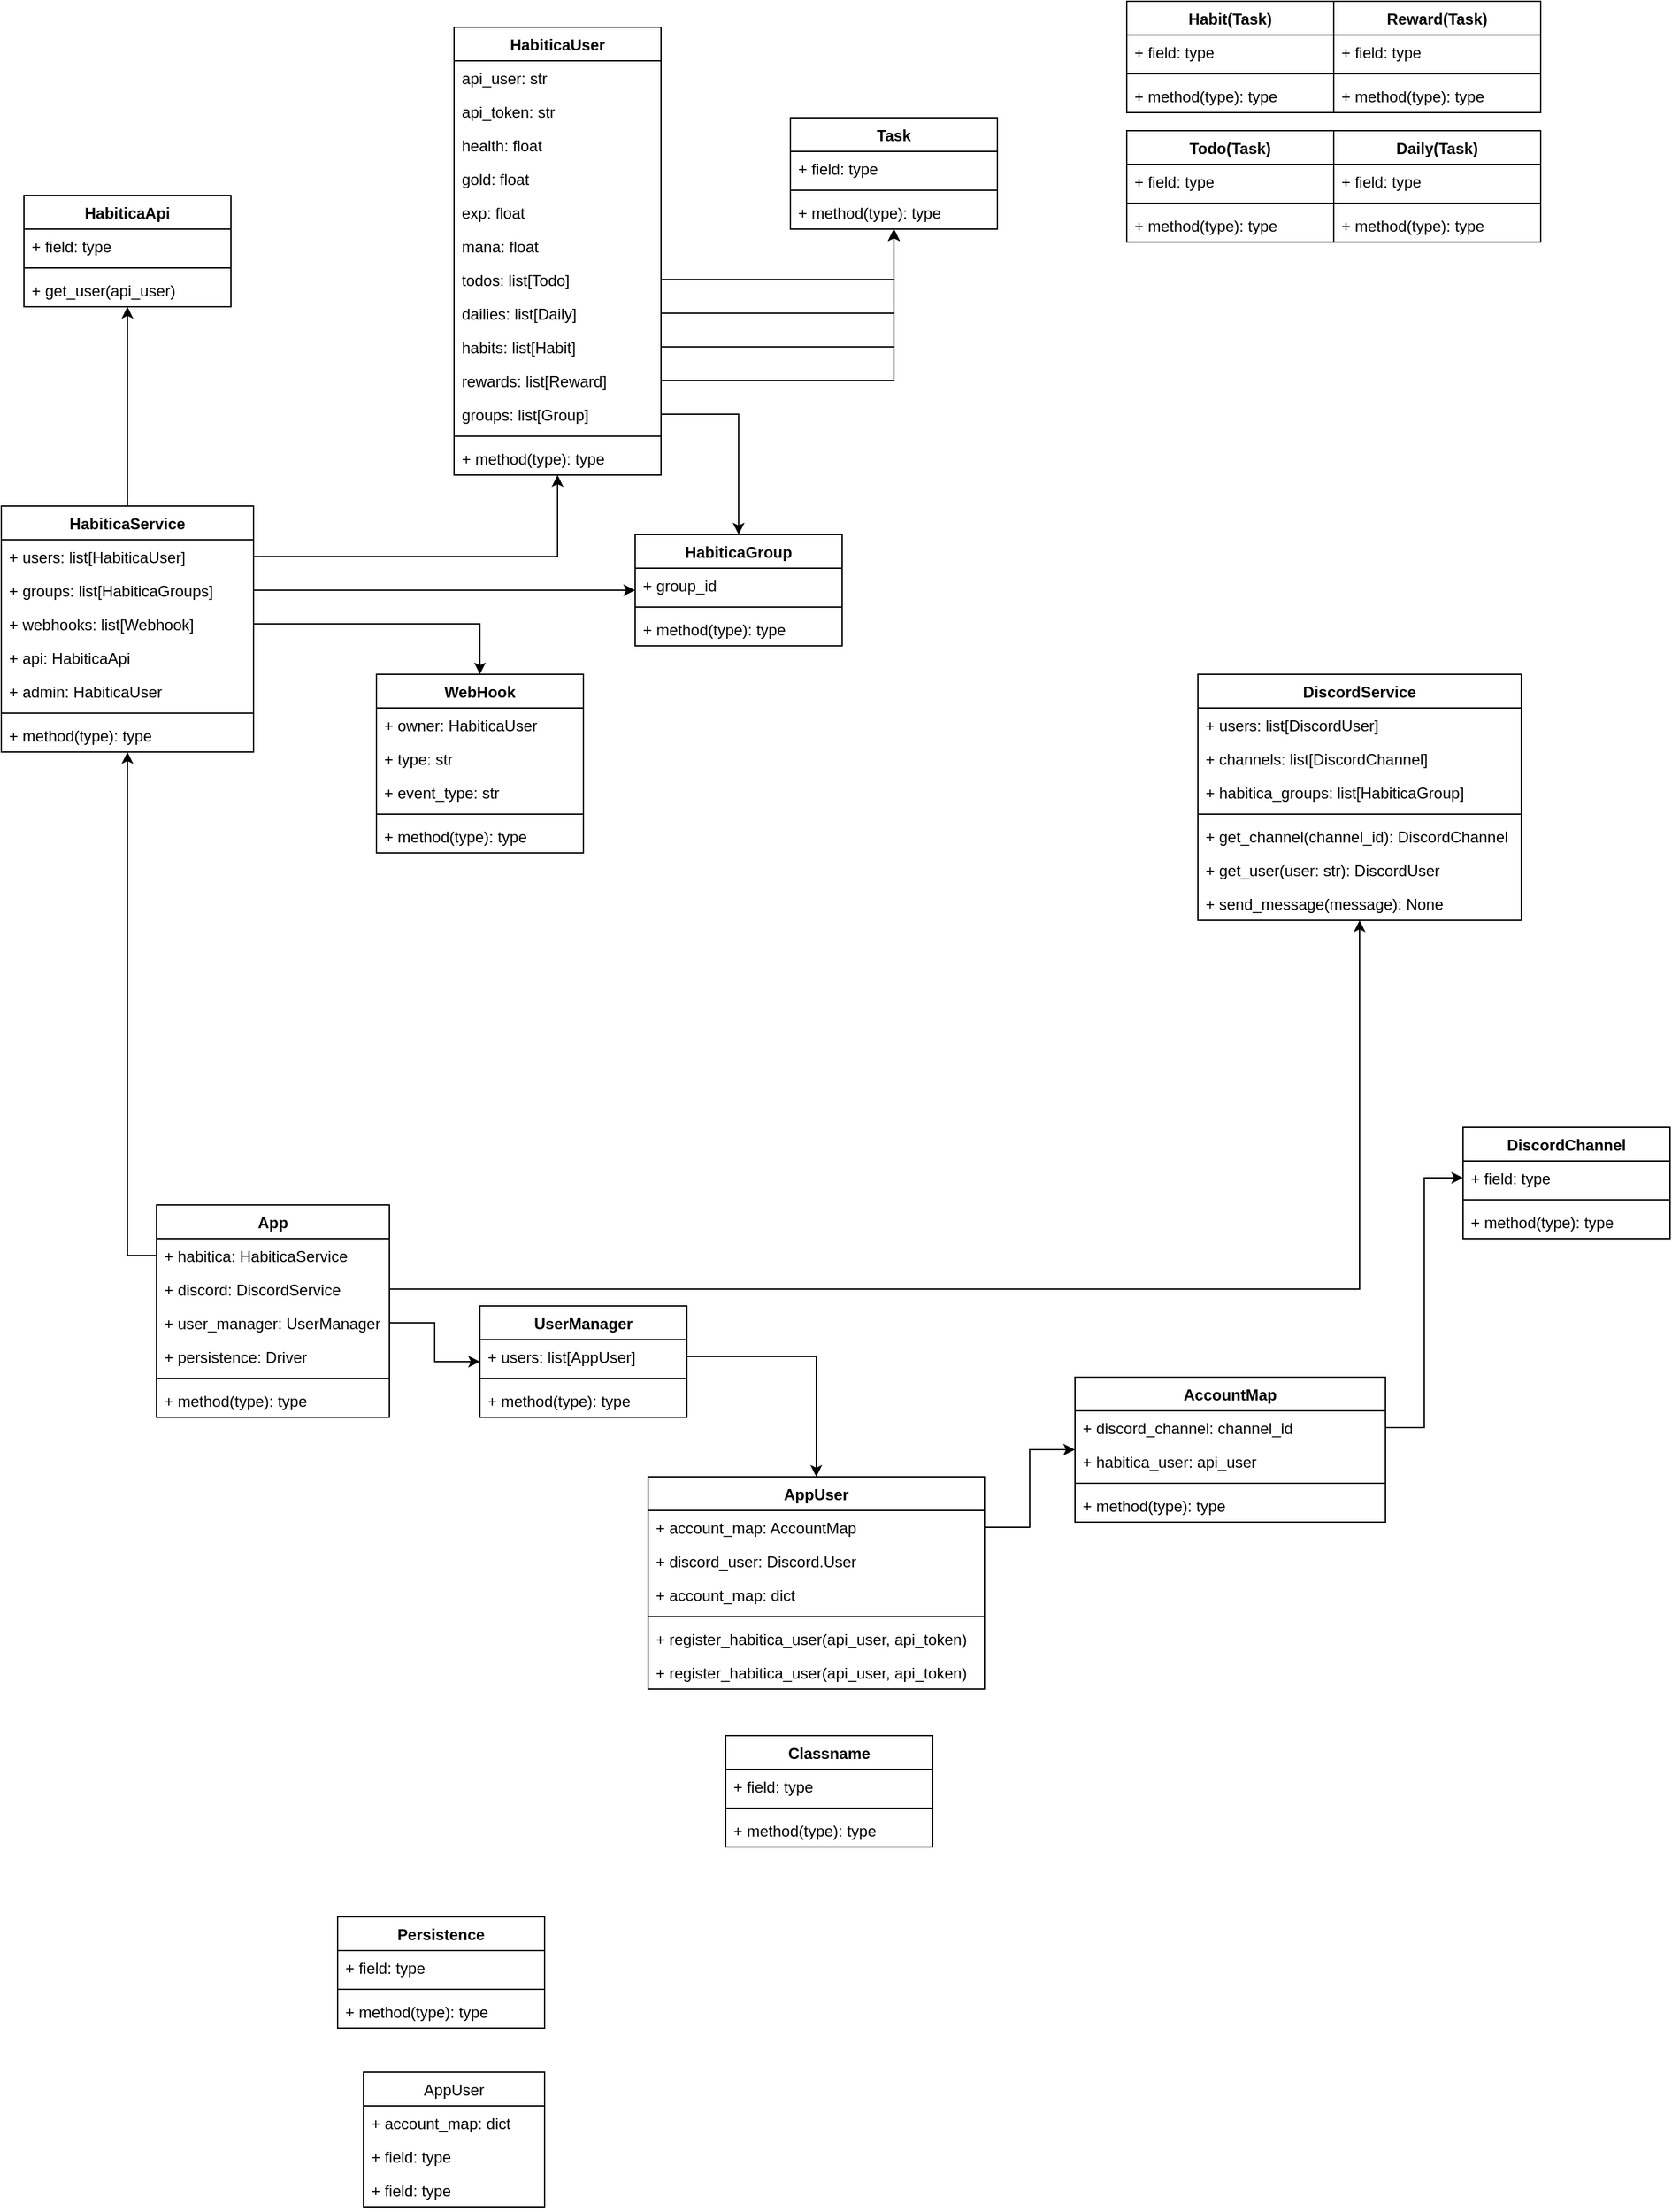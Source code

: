 <mxfile version="15.2.7" type="device"><diagram id="HG4lpYeesFlC-4DpzKJm" name="Page-1"><mxGraphModel dx="1600" dy="2300" grid="1" gridSize="10" guides="1" tooltips="1" connect="1" arrows="1" fold="1" page="1" pageScale="1" pageWidth="850" pageHeight="1100" math="0" shadow="0"><root><mxCell id="0"/><mxCell id="1" parent="0"/><mxCell id="7Y26zmHtYV9AVhgtbr_Z-9" value="AppUser" style="swimlane;fontStyle=1;align=center;verticalAlign=top;childLayout=stackLayout;horizontal=1;startSize=26;horizontalStack=0;resizeParent=1;resizeParentMax=0;resizeLast=0;collapsible=1;marginBottom=0;" vertex="1" parent="1"><mxGeometry y="550" width="260" height="164" as="geometry"/></mxCell><mxCell id="7Y26zmHtYV9AVhgtbr_Z-10" value="+ account_map: AccountMap" style="text;strokeColor=none;fillColor=none;align=left;verticalAlign=top;spacingLeft=4;spacingRight=4;overflow=hidden;rotatable=0;points=[[0,0.5],[1,0.5]];portConstraint=eastwest;fontStyle=0" vertex="1" parent="7Y26zmHtYV9AVhgtbr_Z-9"><mxGeometry y="26" width="260" height="26" as="geometry"/></mxCell><mxCell id="7Y26zmHtYV9AVhgtbr_Z-18" value="+ discord_user: Discord.User" style="text;strokeColor=none;fillColor=none;align=left;verticalAlign=top;spacingLeft=4;spacingRight=4;overflow=hidden;rotatable=0;points=[[0,0.5],[1,0.5]];portConstraint=eastwest;fontStyle=0" vertex="1" parent="7Y26zmHtYV9AVhgtbr_Z-9"><mxGeometry y="52" width="260" height="26" as="geometry"/></mxCell><mxCell id="7Y26zmHtYV9AVhgtbr_Z-19" value="+ account_map: dict" style="text;strokeColor=none;fillColor=none;align=left;verticalAlign=top;spacingLeft=4;spacingRight=4;overflow=hidden;rotatable=0;points=[[0,0.5],[1,0.5]];portConstraint=eastwest;fontStyle=0" vertex="1" parent="7Y26zmHtYV9AVhgtbr_Z-9"><mxGeometry y="78" width="260" height="26" as="geometry"/></mxCell><mxCell id="7Y26zmHtYV9AVhgtbr_Z-11" value="" style="line;strokeWidth=1;fillColor=none;align=left;verticalAlign=middle;spacingTop=-1;spacingLeft=3;spacingRight=3;rotatable=0;labelPosition=right;points=[];portConstraint=eastwest;" vertex="1" parent="7Y26zmHtYV9AVhgtbr_Z-9"><mxGeometry y="104" width="260" height="8" as="geometry"/></mxCell><mxCell id="7Y26zmHtYV9AVhgtbr_Z-12" value="+ register_habitica_user(api_user, api_token)" style="text;strokeColor=none;fillColor=none;align=left;verticalAlign=top;spacingLeft=4;spacingRight=4;overflow=hidden;rotatable=0;points=[[0,0.5],[1,0.5]];portConstraint=eastwest;" vertex="1" parent="7Y26zmHtYV9AVhgtbr_Z-9"><mxGeometry y="112" width="260" height="26" as="geometry"/></mxCell><mxCell id="7Y26zmHtYV9AVhgtbr_Z-144" value="+ register_habitica_user(api_user, api_token)" style="text;strokeColor=none;fillColor=none;align=left;verticalAlign=top;spacingLeft=4;spacingRight=4;overflow=hidden;rotatable=0;points=[[0,0.5],[1,0.5]];portConstraint=eastwest;" vertex="1" parent="7Y26zmHtYV9AVhgtbr_Z-9"><mxGeometry y="138" width="260" height="26" as="geometry"/></mxCell><mxCell id="7Y26zmHtYV9AVhgtbr_Z-13" value="AccountMap" style="swimlane;fontStyle=1;align=center;verticalAlign=top;childLayout=stackLayout;horizontal=1;startSize=26;horizontalStack=0;resizeParent=1;resizeParentMax=0;resizeLast=0;collapsible=1;marginBottom=0;" vertex="1" parent="1"><mxGeometry x="330" y="473" width="240" height="112" as="geometry"/></mxCell><mxCell id="7Y26zmHtYV9AVhgtbr_Z-14" value="+ discord_channel: channel_id" style="text;strokeColor=none;fillColor=none;align=left;verticalAlign=top;spacingLeft=4;spacingRight=4;overflow=hidden;rotatable=0;points=[[0,0.5],[1,0.5]];portConstraint=eastwest;" vertex="1" parent="7Y26zmHtYV9AVhgtbr_Z-13"><mxGeometry y="26" width="240" height="26" as="geometry"/></mxCell><mxCell id="7Y26zmHtYV9AVhgtbr_Z-20" value="+ habitica_user: api_user" style="text;strokeColor=none;fillColor=none;align=left;verticalAlign=top;spacingLeft=4;spacingRight=4;overflow=hidden;rotatable=0;points=[[0,0.5],[1,0.5]];portConstraint=eastwest;" vertex="1" parent="7Y26zmHtYV9AVhgtbr_Z-13"><mxGeometry y="52" width="240" height="26" as="geometry"/></mxCell><mxCell id="7Y26zmHtYV9AVhgtbr_Z-15" value="" style="line;strokeWidth=1;fillColor=none;align=left;verticalAlign=middle;spacingTop=-1;spacingLeft=3;spacingRight=3;rotatable=0;labelPosition=right;points=[];portConstraint=eastwest;" vertex="1" parent="7Y26zmHtYV9AVhgtbr_Z-13"><mxGeometry y="78" width="240" height="8" as="geometry"/></mxCell><mxCell id="7Y26zmHtYV9AVhgtbr_Z-16" value="+ method(type): type" style="text;strokeColor=none;fillColor=none;align=left;verticalAlign=top;spacingLeft=4;spacingRight=4;overflow=hidden;rotatable=0;points=[[0,0.5],[1,0.5]];portConstraint=eastwest;" vertex="1" parent="7Y26zmHtYV9AVhgtbr_Z-13"><mxGeometry y="86" width="240" height="26" as="geometry"/></mxCell><mxCell id="7Y26zmHtYV9AVhgtbr_Z-21" value="DiscordService" style="swimlane;fontStyle=1;align=center;verticalAlign=top;childLayout=stackLayout;horizontal=1;startSize=26;horizontalStack=0;resizeParent=1;resizeParentMax=0;resizeLast=0;collapsible=1;marginBottom=0;" vertex="1" parent="1"><mxGeometry x="425" y="-70" width="250" height="190" as="geometry"/></mxCell><mxCell id="7Y26zmHtYV9AVhgtbr_Z-22" value="+ users: list[DiscordUser]" style="text;strokeColor=none;fillColor=none;align=left;verticalAlign=top;spacingLeft=4;spacingRight=4;overflow=hidden;rotatable=0;points=[[0,0.5],[1,0.5]];portConstraint=eastwest;" vertex="1" parent="7Y26zmHtYV9AVhgtbr_Z-21"><mxGeometry y="26" width="250" height="26" as="geometry"/></mxCell><mxCell id="7Y26zmHtYV9AVhgtbr_Z-25" value="+ channels: list[DiscordChannel]" style="text;strokeColor=none;fillColor=none;align=left;verticalAlign=top;spacingLeft=4;spacingRight=4;overflow=hidden;rotatable=0;points=[[0,0.5],[1,0.5]];portConstraint=eastwest;" vertex="1" parent="7Y26zmHtYV9AVhgtbr_Z-21"><mxGeometry y="52" width="250" height="26" as="geometry"/></mxCell><mxCell id="7Y26zmHtYV9AVhgtbr_Z-109" value="+ habitica_groups: list[HabiticaGroup]" style="text;strokeColor=none;fillColor=none;align=left;verticalAlign=top;spacingLeft=4;spacingRight=4;overflow=hidden;rotatable=0;points=[[0,0.5],[1,0.5]];portConstraint=eastwest;" vertex="1" parent="7Y26zmHtYV9AVhgtbr_Z-21"><mxGeometry y="78" width="250" height="26" as="geometry"/></mxCell><mxCell id="7Y26zmHtYV9AVhgtbr_Z-23" value="" style="line;strokeWidth=1;fillColor=none;align=left;verticalAlign=middle;spacingTop=-1;spacingLeft=3;spacingRight=3;rotatable=0;labelPosition=right;points=[];portConstraint=eastwest;" vertex="1" parent="7Y26zmHtYV9AVhgtbr_Z-21"><mxGeometry y="104" width="250" height="8" as="geometry"/></mxCell><mxCell id="7Y26zmHtYV9AVhgtbr_Z-24" value="+ get_channel(channel_id): DiscordChannel" style="text;strokeColor=none;fillColor=none;align=left;verticalAlign=top;spacingLeft=4;spacingRight=4;overflow=hidden;rotatable=0;points=[[0,0.5],[1,0.5]];portConstraint=eastwest;" vertex="1" parent="7Y26zmHtYV9AVhgtbr_Z-21"><mxGeometry y="112" width="250" height="26" as="geometry"/></mxCell><mxCell id="7Y26zmHtYV9AVhgtbr_Z-32" value="+ get_user(user: str): DiscordUser" style="text;strokeColor=none;fillColor=none;align=left;verticalAlign=top;spacingLeft=4;spacingRight=4;overflow=hidden;rotatable=0;points=[[0,0.5],[1,0.5]];portConstraint=eastwest;" vertex="1" parent="7Y26zmHtYV9AVhgtbr_Z-21"><mxGeometry y="138" width="250" height="26" as="geometry"/></mxCell><mxCell id="7Y26zmHtYV9AVhgtbr_Z-123" value="+ send_message(message): None" style="text;strokeColor=none;fillColor=none;align=left;verticalAlign=top;spacingLeft=4;spacingRight=4;overflow=hidden;rotatable=0;points=[[0,0.5],[1,0.5]];portConstraint=eastwest;" vertex="1" parent="7Y26zmHtYV9AVhgtbr_Z-21"><mxGeometry y="164" width="250" height="26" as="geometry"/></mxCell><mxCell id="7Y26zmHtYV9AVhgtbr_Z-27" value="DiscordChannel" style="swimlane;fontStyle=1;align=center;verticalAlign=top;childLayout=stackLayout;horizontal=1;startSize=26;horizontalStack=0;resizeParent=1;resizeParentMax=0;resizeLast=0;collapsible=1;marginBottom=0;" vertex="1" parent="1"><mxGeometry x="630" y="280" width="160" height="86" as="geometry"/></mxCell><mxCell id="7Y26zmHtYV9AVhgtbr_Z-28" value="+ field: type" style="text;strokeColor=none;fillColor=none;align=left;verticalAlign=top;spacingLeft=4;spacingRight=4;overflow=hidden;rotatable=0;points=[[0,0.5],[1,0.5]];portConstraint=eastwest;" vertex="1" parent="7Y26zmHtYV9AVhgtbr_Z-27"><mxGeometry y="26" width="160" height="26" as="geometry"/></mxCell><mxCell id="7Y26zmHtYV9AVhgtbr_Z-29" value="" style="line;strokeWidth=1;fillColor=none;align=left;verticalAlign=middle;spacingTop=-1;spacingLeft=3;spacingRight=3;rotatable=0;labelPosition=right;points=[];portConstraint=eastwest;" vertex="1" parent="7Y26zmHtYV9AVhgtbr_Z-27"><mxGeometry y="52" width="160" height="8" as="geometry"/></mxCell><mxCell id="7Y26zmHtYV9AVhgtbr_Z-30" value="+ method(type): type" style="text;strokeColor=none;fillColor=none;align=left;verticalAlign=top;spacingLeft=4;spacingRight=4;overflow=hidden;rotatable=0;points=[[0,0.5],[1,0.5]];portConstraint=eastwest;" vertex="1" parent="7Y26zmHtYV9AVhgtbr_Z-27"><mxGeometry y="60" width="160" height="26" as="geometry"/></mxCell><mxCell id="7Y26zmHtYV9AVhgtbr_Z-31" style="edgeStyle=orthogonalEdgeStyle;rounded=0;orthogonalLoop=1;jettySize=auto;html=1;" edge="1" parent="1" source="7Y26zmHtYV9AVhgtbr_Z-14" target="7Y26zmHtYV9AVhgtbr_Z-28"><mxGeometry relative="1" as="geometry"/></mxCell><mxCell id="7Y26zmHtYV9AVhgtbr_Z-37" value="AppUser" style="swimlane;fontStyle=0;childLayout=stackLayout;horizontal=1;startSize=26;fillColor=none;horizontalStack=0;resizeParent=1;resizeParentMax=0;resizeLast=0;collapsible=1;marginBottom=0;" vertex="1" parent="1"><mxGeometry x="-220" y="1010" width="140" height="104" as="geometry"/></mxCell><mxCell id="7Y26zmHtYV9AVhgtbr_Z-38" value="+ account_map: dict" style="text;strokeColor=none;fillColor=none;align=left;verticalAlign=top;spacingLeft=4;spacingRight=4;overflow=hidden;rotatable=0;points=[[0,0.5],[1,0.5]];portConstraint=eastwest;" vertex="1" parent="7Y26zmHtYV9AVhgtbr_Z-37"><mxGeometry y="26" width="140" height="26" as="geometry"/></mxCell><mxCell id="7Y26zmHtYV9AVhgtbr_Z-39" value="+ field: type" style="text;strokeColor=none;fillColor=none;align=left;verticalAlign=top;spacingLeft=4;spacingRight=4;overflow=hidden;rotatable=0;points=[[0,0.5],[1,0.5]];portConstraint=eastwest;" vertex="1" parent="7Y26zmHtYV9AVhgtbr_Z-37"><mxGeometry y="52" width="140" height="26" as="geometry"/></mxCell><mxCell id="7Y26zmHtYV9AVhgtbr_Z-40" value="+ field: type" style="text;strokeColor=none;fillColor=none;align=left;verticalAlign=top;spacingLeft=4;spacingRight=4;overflow=hidden;rotatable=0;points=[[0,0.5],[1,0.5]];portConstraint=eastwest;" vertex="1" parent="7Y26zmHtYV9AVhgtbr_Z-37"><mxGeometry y="78" width="140" height="26" as="geometry"/></mxCell><mxCell id="7Y26zmHtYV9AVhgtbr_Z-42" style="edgeStyle=orthogonalEdgeStyle;rounded=0;orthogonalLoop=1;jettySize=auto;html=1;" edge="1" parent="1" source="7Y26zmHtYV9AVhgtbr_Z-10" target="7Y26zmHtYV9AVhgtbr_Z-13"><mxGeometry relative="1" as="geometry"/></mxCell><mxCell id="7Y26zmHtYV9AVhgtbr_Z-137" style="edgeStyle=orthogonalEdgeStyle;rounded=0;orthogonalLoop=1;jettySize=auto;html=1;" edge="1" parent="1" source="7Y26zmHtYV9AVhgtbr_Z-43" target="7Y26zmHtYV9AVhgtbr_Z-133"><mxGeometry relative="1" as="geometry"/></mxCell><mxCell id="7Y26zmHtYV9AVhgtbr_Z-43" value="HabiticaService" style="swimlane;fontStyle=1;align=center;verticalAlign=top;childLayout=stackLayout;horizontal=1;startSize=26;horizontalStack=0;resizeParent=1;resizeParentMax=0;resizeLast=0;collapsible=1;marginBottom=0;" vertex="1" parent="1"><mxGeometry x="-500" y="-200" width="195" height="190" as="geometry"/></mxCell><mxCell id="7Y26zmHtYV9AVhgtbr_Z-44" value="+ users: list[HabiticaUser]" style="text;strokeColor=none;fillColor=none;align=left;verticalAlign=top;spacingLeft=4;spacingRight=4;overflow=hidden;rotatable=0;points=[[0,0.5],[1,0.5]];portConstraint=eastwest;" vertex="1" parent="7Y26zmHtYV9AVhgtbr_Z-43"><mxGeometry y="26" width="195" height="26" as="geometry"/></mxCell><mxCell id="7Y26zmHtYV9AVhgtbr_Z-47" value="+ groups: list[HabiticaGroups]" style="text;strokeColor=none;fillColor=none;align=left;verticalAlign=top;spacingLeft=4;spacingRight=4;overflow=hidden;rotatable=0;points=[[0,0.5],[1,0.5]];portConstraint=eastwest;" vertex="1" parent="7Y26zmHtYV9AVhgtbr_Z-43"><mxGeometry y="52" width="195" height="26" as="geometry"/></mxCell><mxCell id="7Y26zmHtYV9AVhgtbr_Z-48" value="+ webhooks: list[Webhook]" style="text;strokeColor=none;fillColor=none;align=left;verticalAlign=top;spacingLeft=4;spacingRight=4;overflow=hidden;rotatable=0;points=[[0,0.5],[1,0.5]];portConstraint=eastwest;" vertex="1" parent="7Y26zmHtYV9AVhgtbr_Z-43"><mxGeometry y="78" width="195" height="26" as="geometry"/></mxCell><mxCell id="7Y26zmHtYV9AVhgtbr_Z-128" value="+ api: HabiticaApi" style="text;strokeColor=none;fillColor=none;align=left;verticalAlign=top;spacingLeft=4;spacingRight=4;overflow=hidden;rotatable=0;points=[[0,0.5],[1,0.5]];portConstraint=eastwest;" vertex="1" parent="7Y26zmHtYV9AVhgtbr_Z-43"><mxGeometry y="104" width="195" height="26" as="geometry"/></mxCell><mxCell id="7Y26zmHtYV9AVhgtbr_Z-49" value="+ admin: HabiticaUser" style="text;strokeColor=none;fillColor=none;align=left;verticalAlign=top;spacingLeft=4;spacingRight=4;overflow=hidden;rotatable=0;points=[[0,0.5],[1,0.5]];portConstraint=eastwest;" vertex="1" parent="7Y26zmHtYV9AVhgtbr_Z-43"><mxGeometry y="130" width="195" height="26" as="geometry"/></mxCell><mxCell id="7Y26zmHtYV9AVhgtbr_Z-45" value="" style="line;strokeWidth=1;fillColor=none;align=left;verticalAlign=middle;spacingTop=-1;spacingLeft=3;spacingRight=3;rotatable=0;labelPosition=right;points=[];portConstraint=eastwest;" vertex="1" parent="7Y26zmHtYV9AVhgtbr_Z-43"><mxGeometry y="156" width="195" height="8" as="geometry"/></mxCell><mxCell id="7Y26zmHtYV9AVhgtbr_Z-46" value="+ method(type): type" style="text;strokeColor=none;fillColor=none;align=left;verticalAlign=top;spacingLeft=4;spacingRight=4;overflow=hidden;rotatable=0;points=[[0,0.5],[1,0.5]];portConstraint=eastwest;" vertex="1" parent="7Y26zmHtYV9AVhgtbr_Z-43"><mxGeometry y="164" width="195" height="26" as="geometry"/></mxCell><mxCell id="7Y26zmHtYV9AVhgtbr_Z-50" value="HabiticaUser" style="swimlane;fontStyle=1;align=center;verticalAlign=top;childLayout=stackLayout;horizontal=1;startSize=26;horizontalStack=0;resizeParent=1;resizeParentMax=0;resizeLast=0;collapsible=1;marginBottom=0;" vertex="1" parent="1"><mxGeometry x="-150" y="-570" width="160" height="346" as="geometry"/></mxCell><mxCell id="7Y26zmHtYV9AVhgtbr_Z-51" value="api_user: str" style="text;strokeColor=none;fillColor=none;align=left;verticalAlign=top;spacingLeft=4;spacingRight=4;overflow=hidden;rotatable=0;points=[[0,0.5],[1,0.5]];portConstraint=eastwest;" vertex="1" parent="7Y26zmHtYV9AVhgtbr_Z-50"><mxGeometry y="26" width="160" height="26" as="geometry"/></mxCell><mxCell id="7Y26zmHtYV9AVhgtbr_Z-66" value="api_token: str" style="text;strokeColor=none;fillColor=none;align=left;verticalAlign=top;spacingLeft=4;spacingRight=4;overflow=hidden;rotatable=0;points=[[0,0.5],[1,0.5]];portConstraint=eastwest;" vertex="1" parent="7Y26zmHtYV9AVhgtbr_Z-50"><mxGeometry y="52" width="160" height="26" as="geometry"/></mxCell><mxCell id="7Y26zmHtYV9AVhgtbr_Z-67" value="health: float" style="text;strokeColor=none;fillColor=none;align=left;verticalAlign=top;spacingLeft=4;spacingRight=4;overflow=hidden;rotatable=0;points=[[0,0.5],[1,0.5]];portConstraint=eastwest;" vertex="1" parent="7Y26zmHtYV9AVhgtbr_Z-50"><mxGeometry y="78" width="160" height="26" as="geometry"/></mxCell><mxCell id="7Y26zmHtYV9AVhgtbr_Z-73" value="gold: float" style="text;strokeColor=none;fillColor=none;align=left;verticalAlign=top;spacingLeft=4;spacingRight=4;overflow=hidden;rotatable=0;points=[[0,0.5],[1,0.5]];portConstraint=eastwest;" vertex="1" parent="7Y26zmHtYV9AVhgtbr_Z-50"><mxGeometry y="104" width="160" height="26" as="geometry"/></mxCell><mxCell id="7Y26zmHtYV9AVhgtbr_Z-74" value="exp: float" style="text;strokeColor=none;fillColor=none;align=left;verticalAlign=top;spacingLeft=4;spacingRight=4;overflow=hidden;rotatable=0;points=[[0,0.5],[1,0.5]];portConstraint=eastwest;" vertex="1" parent="7Y26zmHtYV9AVhgtbr_Z-50"><mxGeometry y="130" width="160" height="26" as="geometry"/></mxCell><mxCell id="7Y26zmHtYV9AVhgtbr_Z-75" value="mana: float" style="text;strokeColor=none;fillColor=none;align=left;verticalAlign=top;spacingLeft=4;spacingRight=4;overflow=hidden;rotatable=0;points=[[0,0.5],[1,0.5]];portConstraint=eastwest;" vertex="1" parent="7Y26zmHtYV9AVhgtbr_Z-50"><mxGeometry y="156" width="160" height="26" as="geometry"/></mxCell><mxCell id="7Y26zmHtYV9AVhgtbr_Z-76" value="todos: list[Todo]" style="text;strokeColor=none;fillColor=none;align=left;verticalAlign=top;spacingLeft=4;spacingRight=4;overflow=hidden;rotatable=0;points=[[0,0.5],[1,0.5]];portConstraint=eastwest;" vertex="1" parent="7Y26zmHtYV9AVhgtbr_Z-50"><mxGeometry y="182" width="160" height="26" as="geometry"/></mxCell><mxCell id="7Y26zmHtYV9AVhgtbr_Z-78" value="dailies: list[Daily]" style="text;strokeColor=none;fillColor=none;align=left;verticalAlign=top;spacingLeft=4;spacingRight=4;overflow=hidden;rotatable=0;points=[[0,0.5],[1,0.5]];portConstraint=eastwest;" vertex="1" parent="7Y26zmHtYV9AVhgtbr_Z-50"><mxGeometry y="208" width="160" height="26" as="geometry"/></mxCell><mxCell id="7Y26zmHtYV9AVhgtbr_Z-79" value="habits: list[Habit]" style="text;strokeColor=none;fillColor=none;align=left;verticalAlign=top;spacingLeft=4;spacingRight=4;overflow=hidden;rotatable=0;points=[[0,0.5],[1,0.5]];portConstraint=eastwest;" vertex="1" parent="7Y26zmHtYV9AVhgtbr_Z-50"><mxGeometry y="234" width="160" height="26" as="geometry"/></mxCell><mxCell id="7Y26zmHtYV9AVhgtbr_Z-77" value="rewards: list[Reward]" style="text;strokeColor=none;fillColor=none;align=left;verticalAlign=top;spacingLeft=4;spacingRight=4;overflow=hidden;rotatable=0;points=[[0,0.5],[1,0.5]];portConstraint=eastwest;" vertex="1" parent="7Y26zmHtYV9AVhgtbr_Z-50"><mxGeometry y="260" width="160" height="26" as="geometry"/></mxCell><mxCell id="7Y26zmHtYV9AVhgtbr_Z-108" value="groups: list[Group]" style="text;strokeColor=none;fillColor=none;align=left;verticalAlign=top;spacingLeft=4;spacingRight=4;overflow=hidden;rotatable=0;points=[[0,0.5],[1,0.5]];portConstraint=eastwest;" vertex="1" parent="7Y26zmHtYV9AVhgtbr_Z-50"><mxGeometry y="286" width="160" height="26" as="geometry"/></mxCell><mxCell id="7Y26zmHtYV9AVhgtbr_Z-52" value="" style="line;strokeWidth=1;fillColor=none;align=left;verticalAlign=middle;spacingTop=-1;spacingLeft=3;spacingRight=3;rotatable=0;labelPosition=right;points=[];portConstraint=eastwest;" vertex="1" parent="7Y26zmHtYV9AVhgtbr_Z-50"><mxGeometry y="312" width="160" height="8" as="geometry"/></mxCell><mxCell id="7Y26zmHtYV9AVhgtbr_Z-53" value="+ method(type): type" style="text;strokeColor=none;fillColor=none;align=left;verticalAlign=top;spacingLeft=4;spacingRight=4;overflow=hidden;rotatable=0;points=[[0,0.5],[1,0.5]];portConstraint=eastwest;" vertex="1" parent="7Y26zmHtYV9AVhgtbr_Z-50"><mxGeometry y="320" width="160" height="26" as="geometry"/></mxCell><mxCell id="7Y26zmHtYV9AVhgtbr_Z-54" value="HabiticaGroup" style="swimlane;fontStyle=1;align=center;verticalAlign=top;childLayout=stackLayout;horizontal=1;startSize=26;horizontalStack=0;resizeParent=1;resizeParentMax=0;resizeLast=0;collapsible=1;marginBottom=0;" vertex="1" parent="1"><mxGeometry x="-10" y="-178" width="160" height="86" as="geometry"/></mxCell><mxCell id="7Y26zmHtYV9AVhgtbr_Z-55" value="+ group_id" style="text;strokeColor=none;fillColor=none;align=left;verticalAlign=top;spacingLeft=4;spacingRight=4;overflow=hidden;rotatable=0;points=[[0,0.5],[1,0.5]];portConstraint=eastwest;" vertex="1" parent="7Y26zmHtYV9AVhgtbr_Z-54"><mxGeometry y="26" width="160" height="26" as="geometry"/></mxCell><mxCell id="7Y26zmHtYV9AVhgtbr_Z-56" value="" style="line;strokeWidth=1;fillColor=none;align=left;verticalAlign=middle;spacingTop=-1;spacingLeft=3;spacingRight=3;rotatable=0;labelPosition=right;points=[];portConstraint=eastwest;" vertex="1" parent="7Y26zmHtYV9AVhgtbr_Z-54"><mxGeometry y="52" width="160" height="8" as="geometry"/></mxCell><mxCell id="7Y26zmHtYV9AVhgtbr_Z-57" value="+ method(type): type" style="text;strokeColor=none;fillColor=none;align=left;verticalAlign=top;spacingLeft=4;spacingRight=4;overflow=hidden;rotatable=0;points=[[0,0.5],[1,0.5]];portConstraint=eastwest;" vertex="1" parent="7Y26zmHtYV9AVhgtbr_Z-54"><mxGeometry y="60" width="160" height="26" as="geometry"/></mxCell><mxCell id="7Y26zmHtYV9AVhgtbr_Z-58" value="App" style="swimlane;fontStyle=1;align=center;verticalAlign=top;childLayout=stackLayout;horizontal=1;startSize=26;horizontalStack=0;resizeParent=1;resizeParentMax=0;resizeLast=0;collapsible=1;marginBottom=0;" vertex="1" parent="1"><mxGeometry x="-380" y="340" width="180" height="164" as="geometry"/></mxCell><mxCell id="7Y26zmHtYV9AVhgtbr_Z-59" value="+ habitica: HabiticaService" style="text;strokeColor=none;fillColor=none;align=left;verticalAlign=top;spacingLeft=4;spacingRight=4;overflow=hidden;rotatable=0;points=[[0,0.5],[1,0.5]];portConstraint=eastwest;" vertex="1" parent="7Y26zmHtYV9AVhgtbr_Z-58"><mxGeometry y="26" width="180" height="26" as="geometry"/></mxCell><mxCell id="7Y26zmHtYV9AVhgtbr_Z-106" value="+ discord: DiscordService" style="text;strokeColor=none;fillColor=none;align=left;verticalAlign=top;spacingLeft=4;spacingRight=4;overflow=hidden;rotatable=0;points=[[0,0.5],[1,0.5]];portConstraint=eastwest;" vertex="1" parent="7Y26zmHtYV9AVhgtbr_Z-58"><mxGeometry y="52" width="180" height="26" as="geometry"/></mxCell><mxCell id="7Y26zmHtYV9AVhgtbr_Z-118" value="+ user_manager: UserManager" style="text;strokeColor=none;fillColor=none;align=left;verticalAlign=top;spacingLeft=4;spacingRight=4;overflow=hidden;rotatable=0;points=[[0,0.5],[1,0.5]];portConstraint=eastwest;" vertex="1" parent="7Y26zmHtYV9AVhgtbr_Z-58"><mxGeometry y="78" width="180" height="26" as="geometry"/></mxCell><mxCell id="7Y26zmHtYV9AVhgtbr_Z-107" value="+ persistence: Driver" style="text;strokeColor=none;fillColor=none;align=left;verticalAlign=top;spacingLeft=4;spacingRight=4;overflow=hidden;rotatable=0;points=[[0,0.5],[1,0.5]];portConstraint=eastwest;" vertex="1" parent="7Y26zmHtYV9AVhgtbr_Z-58"><mxGeometry y="104" width="180" height="26" as="geometry"/></mxCell><mxCell id="7Y26zmHtYV9AVhgtbr_Z-60" value="" style="line;strokeWidth=1;fillColor=none;align=left;verticalAlign=middle;spacingTop=-1;spacingLeft=3;spacingRight=3;rotatable=0;labelPosition=right;points=[];portConstraint=eastwest;" vertex="1" parent="7Y26zmHtYV9AVhgtbr_Z-58"><mxGeometry y="130" width="180" height="8" as="geometry"/></mxCell><mxCell id="7Y26zmHtYV9AVhgtbr_Z-61" value="+ method(type): type" style="text;strokeColor=none;fillColor=none;align=left;verticalAlign=top;spacingLeft=4;spacingRight=4;overflow=hidden;rotatable=0;points=[[0,0.5],[1,0.5]];portConstraint=eastwest;" vertex="1" parent="7Y26zmHtYV9AVhgtbr_Z-58"><mxGeometry y="138" width="180" height="26" as="geometry"/></mxCell><mxCell id="7Y26zmHtYV9AVhgtbr_Z-62" value="Persistence" style="swimlane;fontStyle=1;align=center;verticalAlign=top;childLayout=stackLayout;horizontal=1;startSize=26;horizontalStack=0;resizeParent=1;resizeParentMax=0;resizeLast=0;collapsible=1;marginBottom=0;" vertex="1" parent="1"><mxGeometry x="-240" y="890" width="160" height="86" as="geometry"/></mxCell><mxCell id="7Y26zmHtYV9AVhgtbr_Z-63" value="+ field: type" style="text;strokeColor=none;fillColor=none;align=left;verticalAlign=top;spacingLeft=4;spacingRight=4;overflow=hidden;rotatable=0;points=[[0,0.5],[1,0.5]];portConstraint=eastwest;" vertex="1" parent="7Y26zmHtYV9AVhgtbr_Z-62"><mxGeometry y="26" width="160" height="26" as="geometry"/></mxCell><mxCell id="7Y26zmHtYV9AVhgtbr_Z-64" value="" style="line;strokeWidth=1;fillColor=none;align=left;verticalAlign=middle;spacingTop=-1;spacingLeft=3;spacingRight=3;rotatable=0;labelPosition=right;points=[];portConstraint=eastwest;" vertex="1" parent="7Y26zmHtYV9AVhgtbr_Z-62"><mxGeometry y="52" width="160" height="8" as="geometry"/></mxCell><mxCell id="7Y26zmHtYV9AVhgtbr_Z-65" value="+ method(type): type" style="text;strokeColor=none;fillColor=none;align=left;verticalAlign=top;spacingLeft=4;spacingRight=4;overflow=hidden;rotatable=0;points=[[0,0.5],[1,0.5]];portConstraint=eastwest;" vertex="1" parent="7Y26zmHtYV9AVhgtbr_Z-62"><mxGeometry y="60" width="160" height="26" as="geometry"/></mxCell><mxCell id="7Y26zmHtYV9AVhgtbr_Z-69" value="WebHook" style="swimlane;fontStyle=1;align=center;verticalAlign=top;childLayout=stackLayout;horizontal=1;startSize=26;horizontalStack=0;resizeParent=1;resizeParentMax=0;resizeLast=0;collapsible=1;marginBottom=0;" vertex="1" parent="1"><mxGeometry x="-210" y="-70" width="160" height="138" as="geometry"/></mxCell><mxCell id="7Y26zmHtYV9AVhgtbr_Z-70" value="+ owner: HabiticaUser" style="text;strokeColor=none;fillColor=none;align=left;verticalAlign=top;spacingLeft=4;spacingRight=4;overflow=hidden;rotatable=0;points=[[0,0.5],[1,0.5]];portConstraint=eastwest;" vertex="1" parent="7Y26zmHtYV9AVhgtbr_Z-69"><mxGeometry y="26" width="160" height="26" as="geometry"/></mxCell><mxCell id="7Y26zmHtYV9AVhgtbr_Z-104" value="+ type: str" style="text;strokeColor=none;fillColor=none;align=left;verticalAlign=top;spacingLeft=4;spacingRight=4;overflow=hidden;rotatable=0;points=[[0,0.5],[1,0.5]];portConstraint=eastwest;" vertex="1" parent="7Y26zmHtYV9AVhgtbr_Z-69"><mxGeometry y="52" width="160" height="26" as="geometry"/></mxCell><mxCell id="7Y26zmHtYV9AVhgtbr_Z-105" value="+ event_type: str" style="text;strokeColor=none;fillColor=none;align=left;verticalAlign=top;spacingLeft=4;spacingRight=4;overflow=hidden;rotatable=0;points=[[0,0.5],[1,0.5]];portConstraint=eastwest;" vertex="1" parent="7Y26zmHtYV9AVhgtbr_Z-69"><mxGeometry y="78" width="160" height="26" as="geometry"/></mxCell><mxCell id="7Y26zmHtYV9AVhgtbr_Z-71" value="" style="line;strokeWidth=1;fillColor=none;align=left;verticalAlign=middle;spacingTop=-1;spacingLeft=3;spacingRight=3;rotatable=0;labelPosition=right;points=[];portConstraint=eastwest;" vertex="1" parent="7Y26zmHtYV9AVhgtbr_Z-69"><mxGeometry y="104" width="160" height="8" as="geometry"/></mxCell><mxCell id="7Y26zmHtYV9AVhgtbr_Z-72" value="+ method(type): type" style="text;strokeColor=none;fillColor=none;align=left;verticalAlign=top;spacingLeft=4;spacingRight=4;overflow=hidden;rotatable=0;points=[[0,0.5],[1,0.5]];portConstraint=eastwest;" vertex="1" parent="7Y26zmHtYV9AVhgtbr_Z-69"><mxGeometry y="112" width="160" height="26" as="geometry"/></mxCell><mxCell id="7Y26zmHtYV9AVhgtbr_Z-80" value="Task" style="swimlane;fontStyle=1;align=center;verticalAlign=top;childLayout=stackLayout;horizontal=1;startSize=26;horizontalStack=0;resizeParent=1;resizeParentMax=0;resizeLast=0;collapsible=1;marginBottom=0;" vertex="1" parent="1"><mxGeometry x="110" y="-500" width="160" height="86" as="geometry"/></mxCell><mxCell id="7Y26zmHtYV9AVhgtbr_Z-81" value="+ field: type" style="text;strokeColor=none;fillColor=none;align=left;verticalAlign=top;spacingLeft=4;spacingRight=4;overflow=hidden;rotatable=0;points=[[0,0.5],[1,0.5]];portConstraint=eastwest;" vertex="1" parent="7Y26zmHtYV9AVhgtbr_Z-80"><mxGeometry y="26" width="160" height="26" as="geometry"/></mxCell><mxCell id="7Y26zmHtYV9AVhgtbr_Z-82" value="" style="line;strokeWidth=1;fillColor=none;align=left;verticalAlign=middle;spacingTop=-1;spacingLeft=3;spacingRight=3;rotatable=0;labelPosition=right;points=[];portConstraint=eastwest;" vertex="1" parent="7Y26zmHtYV9AVhgtbr_Z-80"><mxGeometry y="52" width="160" height="8" as="geometry"/></mxCell><mxCell id="7Y26zmHtYV9AVhgtbr_Z-83" value="+ method(type): type" style="text;strokeColor=none;fillColor=none;align=left;verticalAlign=top;spacingLeft=4;spacingRight=4;overflow=hidden;rotatable=0;points=[[0,0.5],[1,0.5]];portConstraint=eastwest;" vertex="1" parent="7Y26zmHtYV9AVhgtbr_Z-80"><mxGeometry y="60" width="160" height="26" as="geometry"/></mxCell><mxCell id="7Y26zmHtYV9AVhgtbr_Z-110" value="Classname" style="swimlane;fontStyle=1;align=center;verticalAlign=top;childLayout=stackLayout;horizontal=1;startSize=26;horizontalStack=0;resizeParent=1;resizeParentMax=0;resizeLast=0;collapsible=1;marginBottom=0;" vertex="1" parent="1"><mxGeometry x="60" y="750" width="160" height="86" as="geometry"/></mxCell><mxCell id="7Y26zmHtYV9AVhgtbr_Z-111" value="+ field: type" style="text;strokeColor=none;fillColor=none;align=left;verticalAlign=top;spacingLeft=4;spacingRight=4;overflow=hidden;rotatable=0;points=[[0,0.5],[1,0.5]];portConstraint=eastwest;" vertex="1" parent="7Y26zmHtYV9AVhgtbr_Z-110"><mxGeometry y="26" width="160" height="26" as="geometry"/></mxCell><mxCell id="7Y26zmHtYV9AVhgtbr_Z-112" value="" style="line;strokeWidth=1;fillColor=none;align=left;verticalAlign=middle;spacingTop=-1;spacingLeft=3;spacingRight=3;rotatable=0;labelPosition=right;points=[];portConstraint=eastwest;" vertex="1" parent="7Y26zmHtYV9AVhgtbr_Z-110"><mxGeometry y="52" width="160" height="8" as="geometry"/></mxCell><mxCell id="7Y26zmHtYV9AVhgtbr_Z-113" value="+ method(type): type" style="text;strokeColor=none;fillColor=none;align=left;verticalAlign=top;spacingLeft=4;spacingRight=4;overflow=hidden;rotatable=0;points=[[0,0.5],[1,0.5]];portConstraint=eastwest;" vertex="1" parent="7Y26zmHtYV9AVhgtbr_Z-110"><mxGeometry y="60" width="160" height="26" as="geometry"/></mxCell><mxCell id="7Y26zmHtYV9AVhgtbr_Z-114" style="edgeStyle=orthogonalEdgeStyle;rounded=0;orthogonalLoop=1;jettySize=auto;html=1;" edge="1" parent="1" source="7Y26zmHtYV9AVhgtbr_Z-44" target="7Y26zmHtYV9AVhgtbr_Z-50"><mxGeometry relative="1" as="geometry"/></mxCell><mxCell id="7Y26zmHtYV9AVhgtbr_Z-115" style="edgeStyle=orthogonalEdgeStyle;rounded=0;orthogonalLoop=1;jettySize=auto;html=1;" edge="1" parent="1" source="7Y26zmHtYV9AVhgtbr_Z-47" target="7Y26zmHtYV9AVhgtbr_Z-54"><mxGeometry relative="1" as="geometry"/></mxCell><mxCell id="7Y26zmHtYV9AVhgtbr_Z-116" style="edgeStyle=orthogonalEdgeStyle;rounded=0;orthogonalLoop=1;jettySize=auto;html=1;" edge="1" parent="1" source="7Y26zmHtYV9AVhgtbr_Z-48" target="7Y26zmHtYV9AVhgtbr_Z-69"><mxGeometry relative="1" as="geometry"/></mxCell><mxCell id="7Y26zmHtYV9AVhgtbr_Z-117" style="edgeStyle=orthogonalEdgeStyle;rounded=0;orthogonalLoop=1;jettySize=auto;html=1;" edge="1" parent="1" source="7Y26zmHtYV9AVhgtbr_Z-59" target="7Y26zmHtYV9AVhgtbr_Z-43"><mxGeometry relative="1" as="geometry"/></mxCell><mxCell id="7Y26zmHtYV9AVhgtbr_Z-119" value="UserManager" style="swimlane;fontStyle=1;align=center;verticalAlign=top;childLayout=stackLayout;horizontal=1;startSize=26;horizontalStack=0;resizeParent=1;resizeParentMax=0;resizeLast=0;collapsible=1;marginBottom=0;" vertex="1" parent="1"><mxGeometry x="-130" y="418" width="160" height="86" as="geometry"/></mxCell><mxCell id="7Y26zmHtYV9AVhgtbr_Z-120" value="+ users: list[AppUser]" style="text;strokeColor=none;fillColor=none;align=left;verticalAlign=top;spacingLeft=4;spacingRight=4;overflow=hidden;rotatable=0;points=[[0,0.5],[1,0.5]];portConstraint=eastwest;" vertex="1" parent="7Y26zmHtYV9AVhgtbr_Z-119"><mxGeometry y="26" width="160" height="26" as="geometry"/></mxCell><mxCell id="7Y26zmHtYV9AVhgtbr_Z-121" value="" style="line;strokeWidth=1;fillColor=none;align=left;verticalAlign=middle;spacingTop=-1;spacingLeft=3;spacingRight=3;rotatable=0;labelPosition=right;points=[];portConstraint=eastwest;" vertex="1" parent="7Y26zmHtYV9AVhgtbr_Z-119"><mxGeometry y="52" width="160" height="8" as="geometry"/></mxCell><mxCell id="7Y26zmHtYV9AVhgtbr_Z-122" value="+ method(type): type" style="text;strokeColor=none;fillColor=none;align=left;verticalAlign=top;spacingLeft=4;spacingRight=4;overflow=hidden;rotatable=0;points=[[0,0.5],[1,0.5]];portConstraint=eastwest;" vertex="1" parent="7Y26zmHtYV9AVhgtbr_Z-119"><mxGeometry y="60" width="160" height="26" as="geometry"/></mxCell><mxCell id="7Y26zmHtYV9AVhgtbr_Z-125" style="edgeStyle=orthogonalEdgeStyle;rounded=0;orthogonalLoop=1;jettySize=auto;html=1;" edge="1" parent="1" source="7Y26zmHtYV9AVhgtbr_Z-118" target="7Y26zmHtYV9AVhgtbr_Z-119"><mxGeometry relative="1" as="geometry"/></mxCell><mxCell id="7Y26zmHtYV9AVhgtbr_Z-126" style="edgeStyle=orthogonalEdgeStyle;rounded=0;orthogonalLoop=1;jettySize=auto;html=1;" edge="1" parent="1" source="7Y26zmHtYV9AVhgtbr_Z-120" target="7Y26zmHtYV9AVhgtbr_Z-9"><mxGeometry relative="1" as="geometry"/></mxCell><mxCell id="7Y26zmHtYV9AVhgtbr_Z-127" style="edgeStyle=orthogonalEdgeStyle;rounded=0;orthogonalLoop=1;jettySize=auto;html=1;" edge="1" parent="1" source="7Y26zmHtYV9AVhgtbr_Z-106" target="7Y26zmHtYV9AVhgtbr_Z-21"><mxGeometry relative="1" as="geometry"/></mxCell><mxCell id="7Y26zmHtYV9AVhgtbr_Z-133" value="HabiticaApi" style="swimlane;fontStyle=1;align=center;verticalAlign=top;childLayout=stackLayout;horizontal=1;startSize=26;horizontalStack=0;resizeParent=1;resizeParentMax=0;resizeLast=0;collapsible=1;marginBottom=0;" vertex="1" parent="1"><mxGeometry x="-482.5" y="-440" width="160" height="86" as="geometry"/></mxCell><mxCell id="7Y26zmHtYV9AVhgtbr_Z-134" value="+ field: type" style="text;strokeColor=none;fillColor=none;align=left;verticalAlign=top;spacingLeft=4;spacingRight=4;overflow=hidden;rotatable=0;points=[[0,0.5],[1,0.5]];portConstraint=eastwest;" vertex="1" parent="7Y26zmHtYV9AVhgtbr_Z-133"><mxGeometry y="26" width="160" height="26" as="geometry"/></mxCell><mxCell id="7Y26zmHtYV9AVhgtbr_Z-135" value="" style="line;strokeWidth=1;fillColor=none;align=left;verticalAlign=middle;spacingTop=-1;spacingLeft=3;spacingRight=3;rotatable=0;labelPosition=right;points=[];portConstraint=eastwest;" vertex="1" parent="7Y26zmHtYV9AVhgtbr_Z-133"><mxGeometry y="52" width="160" height="8" as="geometry"/></mxCell><mxCell id="7Y26zmHtYV9AVhgtbr_Z-136" value="+ get_user(api_user) " style="text;strokeColor=none;fillColor=none;align=left;verticalAlign=top;spacingLeft=4;spacingRight=4;overflow=hidden;rotatable=0;points=[[0,0.5],[1,0.5]];portConstraint=eastwest;" vertex="1" parent="7Y26zmHtYV9AVhgtbr_Z-133"><mxGeometry y="60" width="160" height="26" as="geometry"/></mxCell><mxCell id="7Y26zmHtYV9AVhgtbr_Z-138" style="edgeStyle=orthogonalEdgeStyle;rounded=0;orthogonalLoop=1;jettySize=auto;html=1;" edge="1" parent="1" source="7Y26zmHtYV9AVhgtbr_Z-76" target="7Y26zmHtYV9AVhgtbr_Z-80"><mxGeometry relative="1" as="geometry"/></mxCell><mxCell id="7Y26zmHtYV9AVhgtbr_Z-139" style="edgeStyle=orthogonalEdgeStyle;rounded=0;orthogonalLoop=1;jettySize=auto;html=1;" edge="1" parent="1" source="7Y26zmHtYV9AVhgtbr_Z-78" target="7Y26zmHtYV9AVhgtbr_Z-80"><mxGeometry relative="1" as="geometry"/></mxCell><mxCell id="7Y26zmHtYV9AVhgtbr_Z-140" style="edgeStyle=orthogonalEdgeStyle;rounded=0;orthogonalLoop=1;jettySize=auto;html=1;" edge="1" parent="1" source="7Y26zmHtYV9AVhgtbr_Z-79" target="7Y26zmHtYV9AVhgtbr_Z-80"><mxGeometry relative="1" as="geometry"/></mxCell><mxCell id="7Y26zmHtYV9AVhgtbr_Z-141" style="edgeStyle=orthogonalEdgeStyle;rounded=0;orthogonalLoop=1;jettySize=auto;html=1;" edge="1" parent="1" source="7Y26zmHtYV9AVhgtbr_Z-77" target="7Y26zmHtYV9AVhgtbr_Z-80"><mxGeometry relative="1" as="geometry"/></mxCell><mxCell id="7Y26zmHtYV9AVhgtbr_Z-142" style="edgeStyle=orthogonalEdgeStyle;rounded=0;orthogonalLoop=1;jettySize=auto;html=1;" edge="1" parent="1" source="7Y26zmHtYV9AVhgtbr_Z-108" target="7Y26zmHtYV9AVhgtbr_Z-54"><mxGeometry relative="1" as="geometry"/></mxCell><mxCell id="7Y26zmHtYV9AVhgtbr_Z-84" value="Todo(Task)" style="swimlane;fontStyle=1;align=center;verticalAlign=top;childLayout=stackLayout;horizontal=1;startSize=26;horizontalStack=0;resizeParent=1;resizeParentMax=0;resizeLast=0;collapsible=1;marginBottom=0;" vertex="1" parent="1"><mxGeometry x="370" y="-490" width="160" height="86" as="geometry"/></mxCell><mxCell id="7Y26zmHtYV9AVhgtbr_Z-85" value="+ field: type" style="text;strokeColor=none;fillColor=none;align=left;verticalAlign=top;spacingLeft=4;spacingRight=4;overflow=hidden;rotatable=0;points=[[0,0.5],[1,0.5]];portConstraint=eastwest;" vertex="1" parent="7Y26zmHtYV9AVhgtbr_Z-84"><mxGeometry y="26" width="160" height="26" as="geometry"/></mxCell><mxCell id="7Y26zmHtYV9AVhgtbr_Z-86" value="" style="line;strokeWidth=1;fillColor=none;align=left;verticalAlign=middle;spacingTop=-1;spacingLeft=3;spacingRight=3;rotatable=0;labelPosition=right;points=[];portConstraint=eastwest;" vertex="1" parent="7Y26zmHtYV9AVhgtbr_Z-84"><mxGeometry y="52" width="160" height="8" as="geometry"/></mxCell><mxCell id="7Y26zmHtYV9AVhgtbr_Z-87" value="+ method(type): type" style="text;strokeColor=none;fillColor=none;align=left;verticalAlign=top;spacingLeft=4;spacingRight=4;overflow=hidden;rotatable=0;points=[[0,0.5],[1,0.5]];portConstraint=eastwest;" vertex="1" parent="7Y26zmHtYV9AVhgtbr_Z-84"><mxGeometry y="60" width="160" height="26" as="geometry"/></mxCell><mxCell id="7Y26zmHtYV9AVhgtbr_Z-88" value="Daily(Task)" style="swimlane;fontStyle=1;align=center;verticalAlign=top;childLayout=stackLayout;horizontal=1;startSize=26;horizontalStack=0;resizeParent=1;resizeParentMax=0;resizeLast=0;collapsible=1;marginBottom=0;" vertex="1" parent="1"><mxGeometry x="530" y="-490" width="160" height="86" as="geometry"/></mxCell><mxCell id="7Y26zmHtYV9AVhgtbr_Z-89" value="+ field: type" style="text;strokeColor=none;fillColor=none;align=left;verticalAlign=top;spacingLeft=4;spacingRight=4;overflow=hidden;rotatable=0;points=[[0,0.5],[1,0.5]];portConstraint=eastwest;" vertex="1" parent="7Y26zmHtYV9AVhgtbr_Z-88"><mxGeometry y="26" width="160" height="26" as="geometry"/></mxCell><mxCell id="7Y26zmHtYV9AVhgtbr_Z-90" value="" style="line;strokeWidth=1;fillColor=none;align=left;verticalAlign=middle;spacingTop=-1;spacingLeft=3;spacingRight=3;rotatable=0;labelPosition=right;points=[];portConstraint=eastwest;" vertex="1" parent="7Y26zmHtYV9AVhgtbr_Z-88"><mxGeometry y="52" width="160" height="8" as="geometry"/></mxCell><mxCell id="7Y26zmHtYV9AVhgtbr_Z-91" value="+ method(type): type" style="text;strokeColor=none;fillColor=none;align=left;verticalAlign=top;spacingLeft=4;spacingRight=4;overflow=hidden;rotatable=0;points=[[0,0.5],[1,0.5]];portConstraint=eastwest;" vertex="1" parent="7Y26zmHtYV9AVhgtbr_Z-88"><mxGeometry y="60" width="160" height="26" as="geometry"/></mxCell><mxCell id="7Y26zmHtYV9AVhgtbr_Z-92" value="Reward(Task)" style="swimlane;fontStyle=1;align=center;verticalAlign=top;childLayout=stackLayout;horizontal=1;startSize=26;horizontalStack=0;resizeParent=1;resizeParentMax=0;resizeLast=0;collapsible=1;marginBottom=0;" vertex="1" parent="1"><mxGeometry x="530" y="-590" width="160" height="86" as="geometry"/></mxCell><mxCell id="7Y26zmHtYV9AVhgtbr_Z-93" value="+ field: type" style="text;strokeColor=none;fillColor=none;align=left;verticalAlign=top;spacingLeft=4;spacingRight=4;overflow=hidden;rotatable=0;points=[[0,0.5],[1,0.5]];portConstraint=eastwest;" vertex="1" parent="7Y26zmHtYV9AVhgtbr_Z-92"><mxGeometry y="26" width="160" height="26" as="geometry"/></mxCell><mxCell id="7Y26zmHtYV9AVhgtbr_Z-94" value="" style="line;strokeWidth=1;fillColor=none;align=left;verticalAlign=middle;spacingTop=-1;spacingLeft=3;spacingRight=3;rotatable=0;labelPosition=right;points=[];portConstraint=eastwest;" vertex="1" parent="7Y26zmHtYV9AVhgtbr_Z-92"><mxGeometry y="52" width="160" height="8" as="geometry"/></mxCell><mxCell id="7Y26zmHtYV9AVhgtbr_Z-95" value="+ method(type): type" style="text;strokeColor=none;fillColor=none;align=left;verticalAlign=top;spacingLeft=4;spacingRight=4;overflow=hidden;rotatable=0;points=[[0,0.5],[1,0.5]];portConstraint=eastwest;" vertex="1" parent="7Y26zmHtYV9AVhgtbr_Z-92"><mxGeometry y="60" width="160" height="26" as="geometry"/></mxCell><mxCell id="7Y26zmHtYV9AVhgtbr_Z-96" value="Habit(Task)" style="swimlane;fontStyle=1;align=center;verticalAlign=top;childLayout=stackLayout;horizontal=1;startSize=26;horizontalStack=0;resizeParent=1;resizeParentMax=0;resizeLast=0;collapsible=1;marginBottom=0;" vertex="1" parent="1"><mxGeometry x="370" y="-590" width="160" height="86" as="geometry"/></mxCell><mxCell id="7Y26zmHtYV9AVhgtbr_Z-97" value="+ field: type" style="text;strokeColor=none;fillColor=none;align=left;verticalAlign=top;spacingLeft=4;spacingRight=4;overflow=hidden;rotatable=0;points=[[0,0.5],[1,0.5]];portConstraint=eastwest;" vertex="1" parent="7Y26zmHtYV9AVhgtbr_Z-96"><mxGeometry y="26" width="160" height="26" as="geometry"/></mxCell><mxCell id="7Y26zmHtYV9AVhgtbr_Z-98" value="" style="line;strokeWidth=1;fillColor=none;align=left;verticalAlign=middle;spacingTop=-1;spacingLeft=3;spacingRight=3;rotatable=0;labelPosition=right;points=[];portConstraint=eastwest;" vertex="1" parent="7Y26zmHtYV9AVhgtbr_Z-96"><mxGeometry y="52" width="160" height="8" as="geometry"/></mxCell><mxCell id="7Y26zmHtYV9AVhgtbr_Z-99" value="+ method(type): type" style="text;strokeColor=none;fillColor=none;align=left;verticalAlign=top;spacingLeft=4;spacingRight=4;overflow=hidden;rotatable=0;points=[[0,0.5],[1,0.5]];portConstraint=eastwest;" vertex="1" parent="7Y26zmHtYV9AVhgtbr_Z-96"><mxGeometry y="60" width="160" height="26" as="geometry"/></mxCell></root></mxGraphModel></diagram></mxfile>